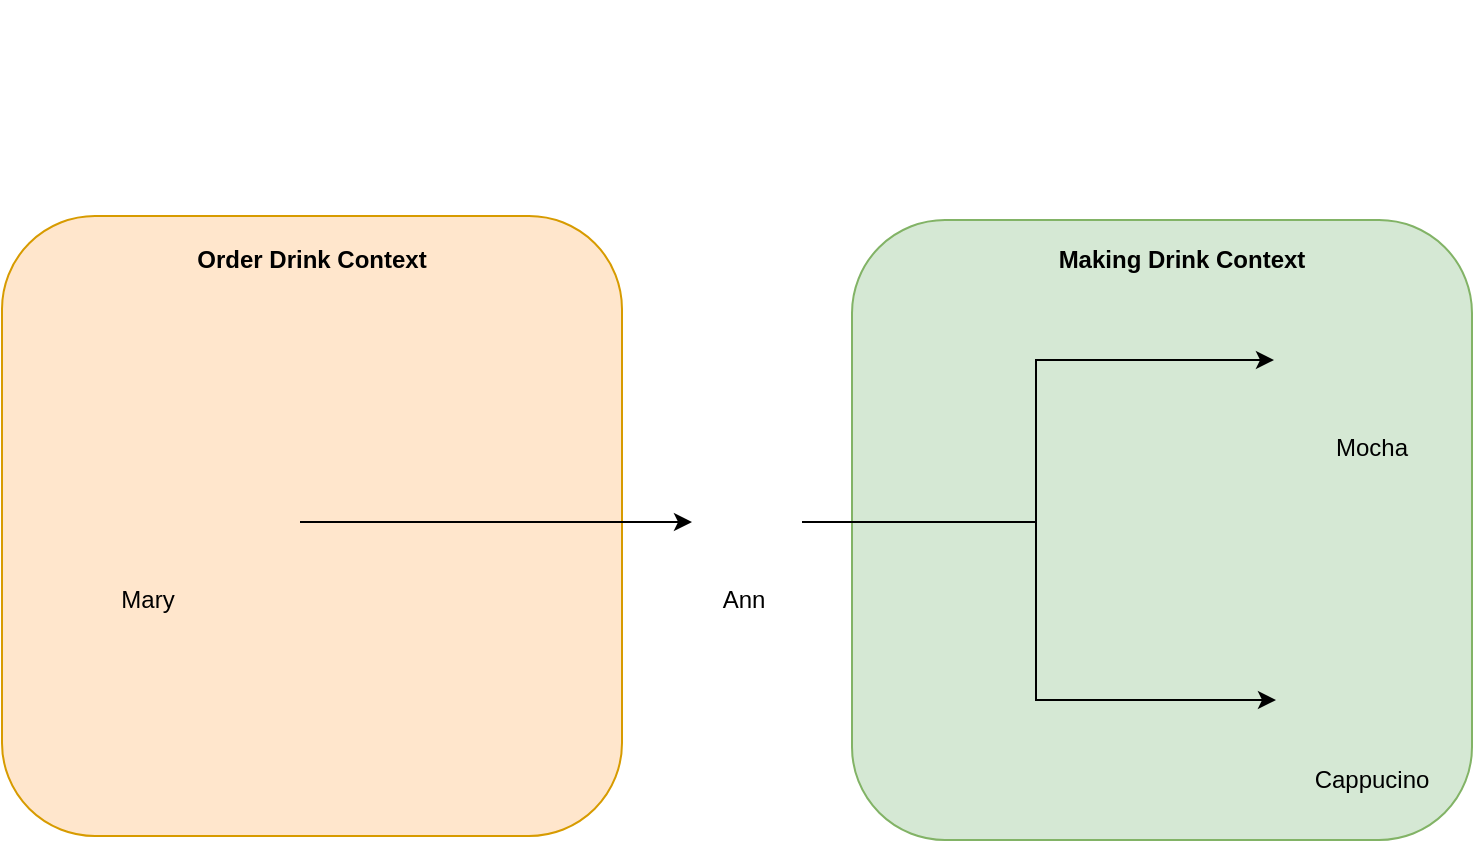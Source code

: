 <mxfile version="14.5.3" type="device"><diagram id="wd_zgovlw6SFTxqWRfeD" name="Page-1"><mxGraphModel dx="1422" dy="914" grid="1" gridSize="10" guides="1" tooltips="1" connect="1" arrows="1" fold="1" page="1" pageScale="1" pageWidth="850" pageHeight="1100" math="0" shadow="0"><root><mxCell id="0"/><mxCell id="1" parent="0"/><mxCell id="yxWvSWAIESGp1hdlZO4J-1" value="" style="whiteSpace=wrap;html=1;aspect=fixed;fillColor=#ffe6cc;strokeColor=#d79b00;rounded=1;" vertex="1" parent="1"><mxGeometry x="74" y="368" width="310" height="310" as="geometry"/></mxCell><mxCell id="yxWvSWAIESGp1hdlZO4J-5" value="" style="whiteSpace=wrap;html=1;aspect=fixed;fillColor=#d5e8d4;strokeColor=#82b366;rounded=1;" vertex="1" parent="1"><mxGeometry x="499" y="370" width="310" height="310" as="geometry"/></mxCell><mxCell id="yxWvSWAIESGp1hdlZO4J-12" style="edgeStyle=orthogonalEdgeStyle;rounded=0;orthogonalLoop=1;jettySize=auto;html=1;exitX=1;exitY=0.5;exitDx=0;exitDy=0;entryX=0;entryY=0.25;entryDx=0;entryDy=0;" edge="1" parent="1"><mxGeometry relative="1" as="geometry"><mxPoint x="474" y="521" as="sourcePoint"/><mxPoint x="710" y="440" as="targetPoint"/><Array as="points"><mxPoint x="591" y="521"/><mxPoint x="591" y="440"/></Array></mxGeometry></mxCell><mxCell id="yxWvSWAIESGp1hdlZO4J-17" style="edgeStyle=orthogonalEdgeStyle;rounded=0;orthogonalLoop=1;jettySize=auto;html=1;exitX=1;exitY=0.5;exitDx=0;exitDy=0;" edge="1" parent="1" source="yxWvSWAIESGp1hdlZO4J-7"><mxGeometry relative="1" as="geometry"><mxPoint x="419" y="521" as="targetPoint"/></mxGeometry></mxCell><mxCell id="yxWvSWAIESGp1hdlZO4J-7" value="" style="shape=image;html=1;verticalAlign=top;verticalLabelPosition=bottom;labelBackgroundColor=#ffffff;imageAspect=0;aspect=fixed;image=https://cdn0.iconfinder.com/data/icons/expenses-vs-income/30/__cafe_coffee_beverages_bistro-128.png" vertex="1" parent="1"><mxGeometry x="189" y="504" width="34" height="34" as="geometry"/></mxCell><mxCell id="yxWvSWAIESGp1hdlZO4J-8" value="" style="shape=image;html=1;verticalAlign=top;verticalLabelPosition=bottom;labelBackgroundColor=#ffffff;imageAspect=0;aspect=fixed;image=https://cdn4.iconfinder.com/data/icons/flat-brand-logo-2/512/starbucks-128.png" vertex="1" parent="1"><mxGeometry x="399" y="260" width="90" height="90" as="geometry"/></mxCell><mxCell id="yxWvSWAIESGp1hdlZO4J-9" value="" style="shape=image;html=1;verticalAlign=top;verticalLabelPosition=bottom;labelBackgroundColor=#ffffff;imageAspect=0;aspect=fixed;image=https://cdn4.iconfinder.com/data/icons/Starbucks_coffee/PNG/128/starbucks_coffee_4.png" vertex="1" parent="1"><mxGeometry x="720" y="580" width="60" height="60" as="geometry"/></mxCell><mxCell id="yxWvSWAIESGp1hdlZO4J-10" value="" style="shape=image;html=1;verticalAlign=top;verticalLabelPosition=bottom;labelBackgroundColor=#ffffff;imageAspect=0;aspect=fixed;image=https://cdn4.iconfinder.com/data/icons/Starbucks_coffee/PNG/128/starbucks_coffee_1.png" vertex="1" parent="1"><mxGeometry x="720" y="410" width="60" height="60" as="geometry"/></mxCell><mxCell id="yxWvSWAIESGp1hdlZO4J-13" style="edgeStyle=orthogonalEdgeStyle;rounded=0;orthogonalLoop=1;jettySize=auto;html=1;exitX=1;exitY=0.5;exitDx=0;exitDy=0;" edge="1" parent="1"><mxGeometry relative="1" as="geometry"><mxPoint x="475" y="521" as="sourcePoint"/><mxPoint x="711" y="610" as="targetPoint"/><Array as="points"><mxPoint x="591" y="521"/><mxPoint x="591" y="610"/></Array></mxGeometry></mxCell><mxCell id="yxWvSWAIESGp1hdlZO4J-14" value="Order Drink Context" style="text;html=1;strokeColor=none;fillColor=none;align=center;verticalAlign=middle;whiteSpace=wrap;rounded=0;fontStyle=1" vertex="1" parent="1"><mxGeometry x="154" y="380" width="150" height="20" as="geometry"/></mxCell><mxCell id="yxWvSWAIESGp1hdlZO4J-15" value="Making Drink Context" style="text;html=1;strokeColor=none;fillColor=none;align=center;verticalAlign=middle;whiteSpace=wrap;rounded=0;fontStyle=1" vertex="1" parent="1"><mxGeometry x="589" y="380" width="150" height="20" as="geometry"/></mxCell><mxCell id="yxWvSWAIESGp1hdlZO4J-18" value="" style="shape=image;html=1;verticalAlign=top;verticalLabelPosition=bottom;labelBackgroundColor=#ffffff;imageAspect=0;aspect=fixed;image=https://cdn4.iconfinder.com/data/icons/avatars-xmas-giveaway/128/afro_woman_female_person-128.png;rounded=1;" vertex="1" parent="1"><mxGeometry x="419" y="500" width="50" height="50" as="geometry"/></mxCell><mxCell id="yxWvSWAIESGp1hdlZO4J-19" value="" style="shape=image;html=1;verticalAlign=top;verticalLabelPosition=bottom;labelBackgroundColor=#ffffff;imageAspect=0;aspect=fixed;image=https://cdn0.iconfinder.com/data/icons/user-pictures/100/maturewoman-3-128.png;rounded=1;" vertex="1" parent="1"><mxGeometry x="120" y="494" width="54" height="54" as="geometry"/></mxCell><mxCell id="yxWvSWAIESGp1hdlZO4J-20" value="Mary" style="text;html=1;strokeColor=none;fillColor=none;align=center;verticalAlign=middle;whiteSpace=wrap;rounded=0;" vertex="1" parent="1"><mxGeometry x="127" y="550" width="40" height="20" as="geometry"/></mxCell><mxCell id="yxWvSWAIESGp1hdlZO4J-21" value="Ann" style="text;html=1;strokeColor=none;fillColor=none;align=center;verticalAlign=middle;whiteSpace=wrap;rounded=0;" vertex="1" parent="1"><mxGeometry x="425" y="550" width="40" height="20" as="geometry"/></mxCell><mxCell id="yxWvSWAIESGp1hdlZO4J-22" value="Mocha" style="text;html=1;strokeColor=none;fillColor=none;align=center;verticalAlign=middle;whiteSpace=wrap;rounded=0;" vertex="1" parent="1"><mxGeometry x="739" y="474" width="40" height="20" as="geometry"/></mxCell><mxCell id="yxWvSWAIESGp1hdlZO4J-23" value="Cappucino" style="text;html=1;strokeColor=none;fillColor=none;align=center;verticalAlign=middle;whiteSpace=wrap;rounded=0;" vertex="1" parent="1"><mxGeometry x="739" y="640" width="40" height="20" as="geometry"/></mxCell></root></mxGraphModel></diagram></mxfile>